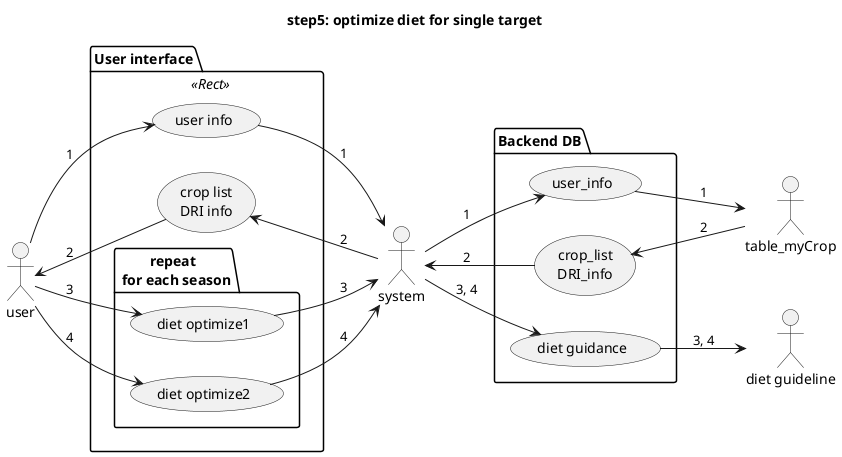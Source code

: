 @startuml
left to right direction

title step5: optimize diet for single target

actor :user: as user
actor :system: as admin
actor :table_myCrop: as table1
actor :diet guideline: as table2

  package "User interface" <<Rect>> {
      user --> (user info):"1"
      (user info) --> admin:"1"
      user <-- (crop list\nDRI info):"2"
      (crop list\nDRI info) <-- admin:"2"
      package "repeat \n for each season"{
        user --> (diet optimize1):"3"
        (diet optimize1) --> admin:"3"
        user --> (diet optimize2):"4"
        (diet optimize2) --> admin:"4"
    }
  }

  package "Backend DB" {
    admin --> (user_info):"1"
    (user_info) --> table1:"1"
    (crop_list\nDRI_info) <-- table1:"2"
    admin <-- (crop_list\nDRI_info):"2"
    admin --> (diet guidance):"3, 4"
    (diet guidance) --> table2:"3, 4"
  }


@enduml
